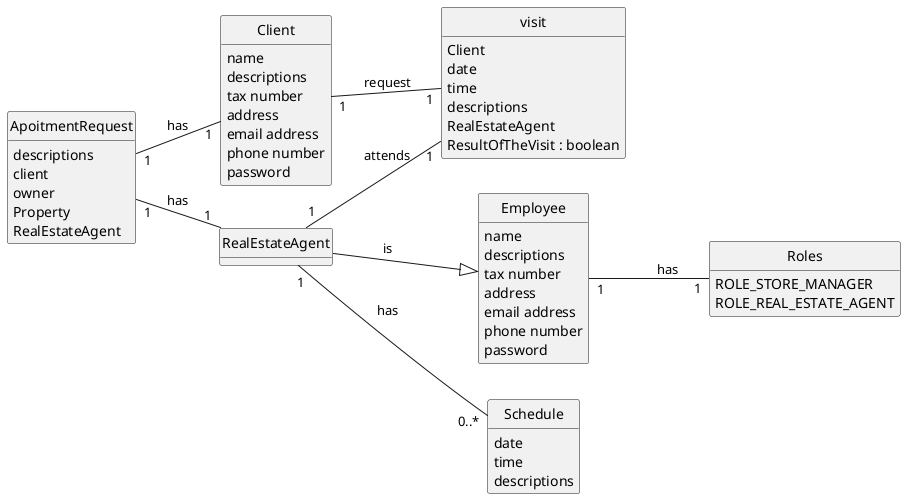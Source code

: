 @startuml
skinparam monochrome true
skinparam packageStyle rectangle
skinparam shadowing false

skinparam classAttributeIconSize 0
hide circle
hide methods
left to right direction


class Client {
    name
    descriptions
    tax number
    address
    email address
    phone number
    password
}
class Employee{
    name
    descriptions
    tax number
    address
    email address
    phone number
    password
}

enum Roles{
    ROLE_STORE_MANAGER
    ROLE_REAL_ESTATE_AGENT
}

class  RealEstateAgent{
}

class ApoitmentRequest{
    descriptions
    client
    owner
    Property
    RealEstateAgent
}

class visit{
    Client
    date
    time
    descriptions
    RealEstateAgent
    ResultOfTheVisit : boolean
}

class Schedule{
    date
    time
    descriptions
}

RealEstateAgent --|> Employee : is
Client "1"--"1"visit : request
RealEstateAgent "1"--"1"visit : attends
RealEstateAgent "1"--"0..*"Schedule : has
Employee "1"--"1" Roles : has
ApoitmentRequest "1"--"1" Client : has
ApoitmentRequest "1"--"1" RealEstateAgent : has




@enduml